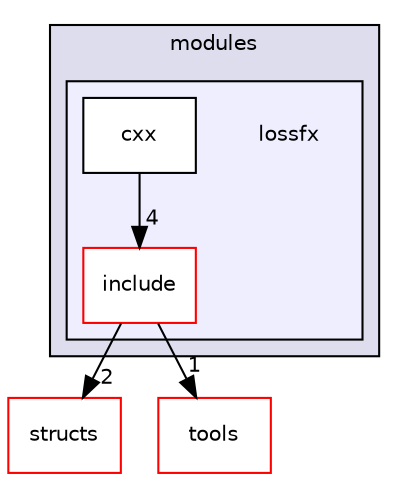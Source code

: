 digraph "lossfx" {
  compound=true
  node [ fontsize="10", fontname="Helvetica"];
  edge [ labelfontsize="10", labelfontname="Helvetica"];
  subgraph clusterdir_ee3c23494b4011e6a628e4900ef262df {
    graph [ bgcolor="#ddddee", pencolor="black", label="modules" fontname="Helvetica", fontsize="10", URL="dir_ee3c23494b4011e6a628e4900ef262df.html"]
  subgraph clusterdir_7f6efa674f53d7efae62325213509662 {
    graph [ bgcolor="#eeeeff", pencolor="black", label="" URL="dir_7f6efa674f53d7efae62325213509662.html"];
    dir_7f6efa674f53d7efae62325213509662 [shape=plaintext label="lossfx"];
    dir_1da3f0eaa9f91739bdce20760bd83d71 [shape=box label="cxx" color="black" fillcolor="white" style="filled" URL="dir_1da3f0eaa9f91739bdce20760bd83d71.html"];
    dir_0339d01db2bb45d6b5ee1700ecd0fa58 [shape=box label="include" color="red" fillcolor="white" style="filled" URL="dir_0339d01db2bb45d6b5ee1700ecd0fa58.html"];
  }
  }
  dir_639930e6546076602fdb99daad4d48b4 [shape=box label="structs" fillcolor="white" style="filled" color="red" URL="dir_639930e6546076602fdb99daad4d48b4.html"];
  dir_f0fdfbf866f75abaaae77c9c053e2c4e [shape=box label="tools" fillcolor="white" style="filled" color="red" URL="dir_f0fdfbf866f75abaaae77c9c053e2c4e.html"];
  dir_1da3f0eaa9f91739bdce20760bd83d71->dir_0339d01db2bb45d6b5ee1700ecd0fa58 [headlabel="4", labeldistance=1.5 headhref="dir_000147_000150.html"];
  dir_0339d01db2bb45d6b5ee1700ecd0fa58->dir_639930e6546076602fdb99daad4d48b4 [headlabel="2", labeldistance=1.5 headhref="dir_000150_000080.html"];
  dir_0339d01db2bb45d6b5ee1700ecd0fa58->dir_f0fdfbf866f75abaaae77c9c053e2c4e [headlabel="1", labeldistance=1.5 headhref="dir_000150_000142.html"];
}
